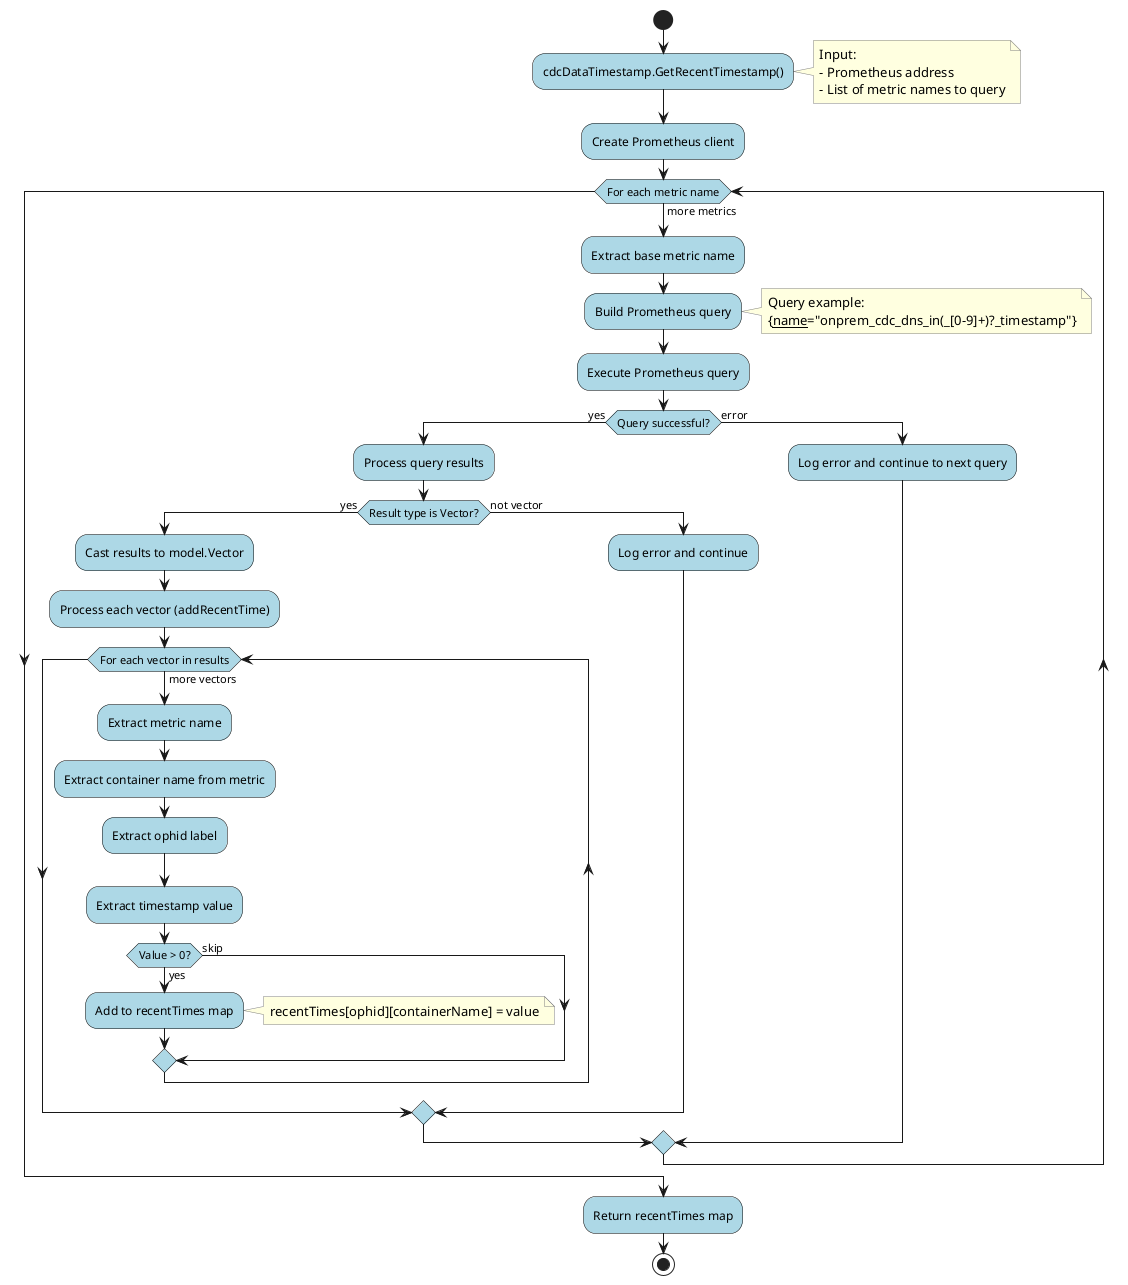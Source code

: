 @startuml Metrics Timestamp Collection Process

!define RECTANGLE class

skinparam activityDiamondBackgroundColor LightGrey
skinparam activityBackgroundColor LightBlue
skinparam activityBorderColor Black
skinparam noteBorderColor Grey
skinparam noteBackgroundColor LightYellow

start

:cdcDataTimestamp.GetRecentTimestamp();

note right
  Input:
  - Prometheus address
  - List of metric names to query
end note

:Create Prometheus client;

while (For each metric name) is (more metrics)
  :Extract base metric name;
  :Build Prometheus query;
  
  note right
    Query example:
    {__name__=~"onprem_cdc_dns_in(_[0-9]+)?_timestamp"}
  end note
  
  :Execute Prometheus query;
  
  if (Query successful?) then (yes)
    :Process query results;
    if (Result type is Vector?) then (yes)
      :Cast results to model.Vector;
      
      :Process each vector (addRecentTime);
      while (For each vector in results) is (more vectors)
        :Extract metric name;
        :Extract container name from metric;
        :Extract ophid label;
        :Extract timestamp value;
        
        if (Value > 0?) then (yes)
          :Add to recentTimes map;
          note right
            recentTimes[ophid][containerName] = value
          end note
        else (skip)
        endif
      endwhile
    else (not vector)
      :Log error and continue;
    endif
  else (error)
    :Log error and continue to next query;
  endif
endwhile

:Return recentTimes map;

stop

@enduml
